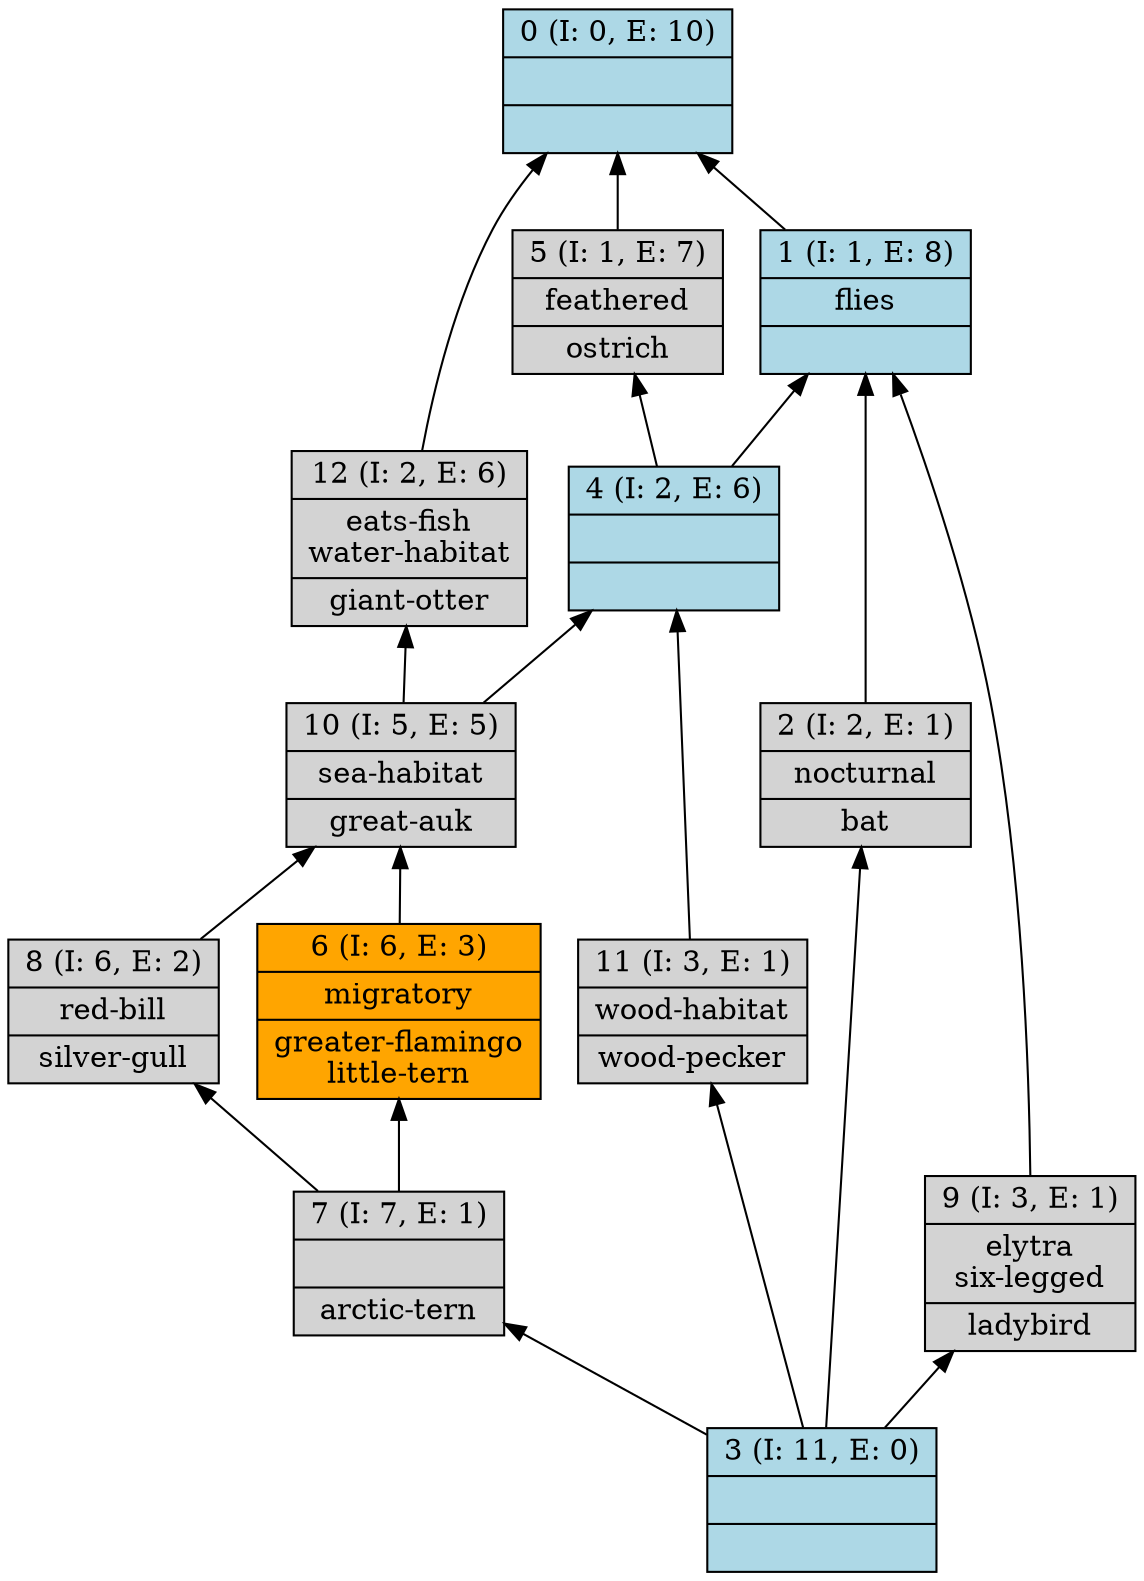 digraph G { 
	rankdir=BT;
0 [shape=record,style=filled,fillcolor=lightblue,label="{0 (I: 0, E: 10)||}"];
1 [shape=record,style=filled,fillcolor=lightblue,label="{1 (I: 1, E: 8)|flies\n|}"];
2 [shape=record,style=filled,label="{2 (I: 2, E: 1)|nocturnal\n|bat\n}"];
3 [shape=record,style=filled,fillcolor=lightblue,label="{3 (I: 11, E: 0)||}"];
4 [shape=record,style=filled,fillcolor=lightblue,label="{4 (I: 2, E: 6)||}"];
5 [shape=record,style=filled,label="{5 (I: 1, E: 7)|feathered\n|ostrich\n}"];
6 [shape=record,style=filled,fillcolor=orange,label="{6 (I: 6, E: 3)|migratory\n|greater-flamingo\nlittle-tern\n}"];
7 [shape=record,style=filled,label="{7 (I: 7, E: 1)||arctic-tern\n}"];
8 [shape=record,style=filled,label="{8 (I: 6, E: 2)|red-bill\n|silver-gull\n}"];
9 [shape=record,style=filled,label="{9 (I: 3, E: 1)|elytra\nsix-legged\n|ladybird\n}"];
10 [shape=record,style=filled,label="{10 (I: 5, E: 5)|sea-habitat\n|great-auk\n}"];
11 [shape=record,style=filled,label="{11 (I: 3, E: 1)|wood-habitat\n|wood-pecker\n}"];
12 [shape=record,style=filled,label="{12 (I: 2, E: 6)|eats-fish\nwater-habitat\n|giant-otter\n}"];
	1 -> 0
	2 -> 1
	3 -> 2
	3 -> 7
	3 -> 9
	3 -> 11
	4 -> 1
	4 -> 5
	5 -> 0
	6 -> 10
	7 -> 6
	7 -> 8
	8 -> 10
	9 -> 1
	10 -> 4
	10 -> 12
	11 -> 4
	12 -> 0
}